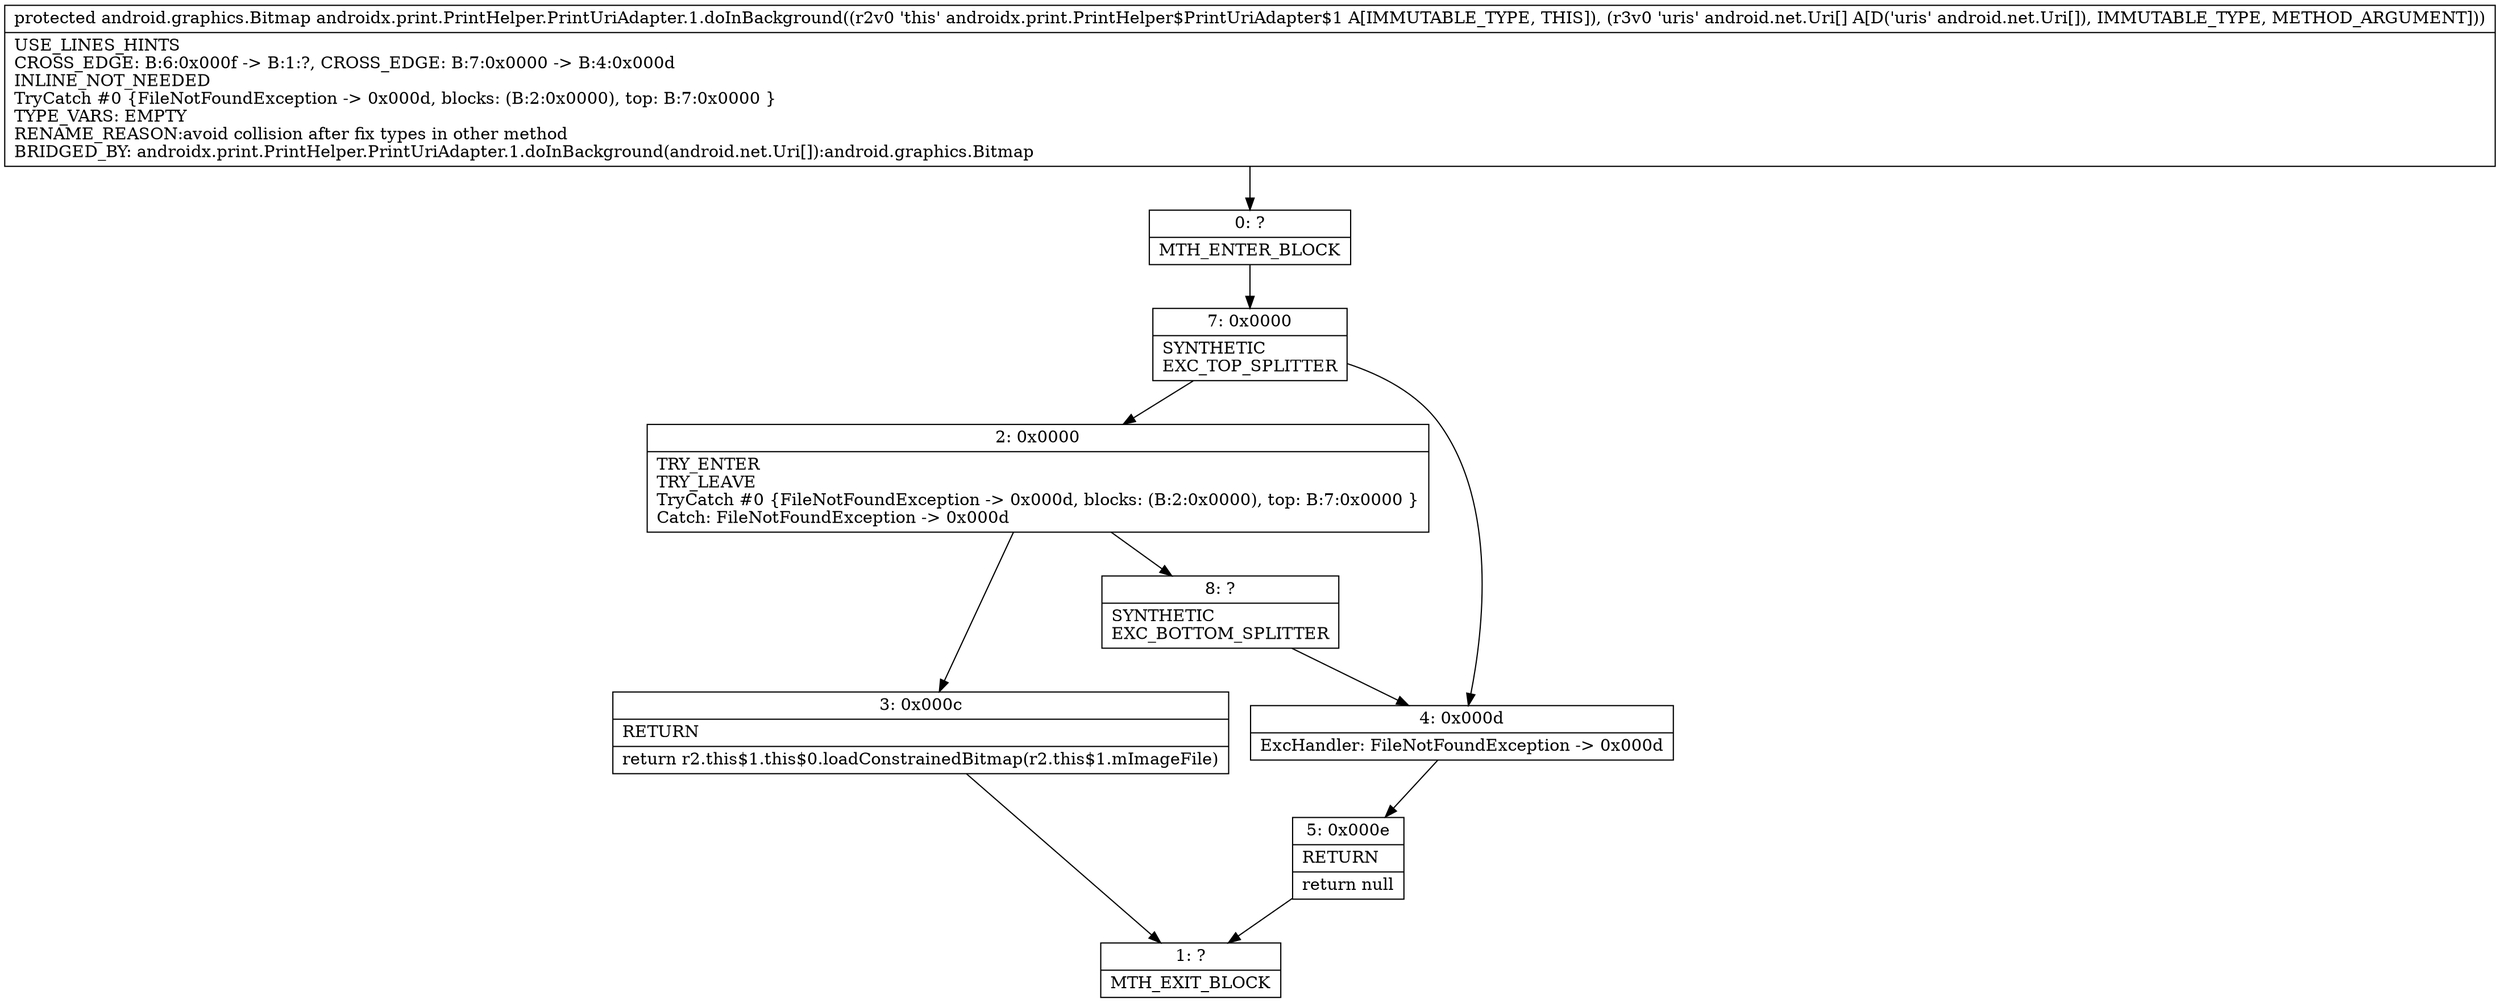 digraph "CFG forandroidx.print.PrintHelper.PrintUriAdapter.1.doInBackground([Landroid\/net\/Uri;)Landroid\/graphics\/Bitmap;" {
Node_0 [shape=record,label="{0\:\ ?|MTH_ENTER_BLOCK\l}"];
Node_7 [shape=record,label="{7\:\ 0x0000|SYNTHETIC\lEXC_TOP_SPLITTER\l}"];
Node_2 [shape=record,label="{2\:\ 0x0000|TRY_ENTER\lTRY_LEAVE\lTryCatch #0 \{FileNotFoundException \-\> 0x000d, blocks: (B:2:0x0000), top: B:7:0x0000 \}\lCatch: FileNotFoundException \-\> 0x000d\l}"];
Node_3 [shape=record,label="{3\:\ 0x000c|RETURN\l|return r2.this$1.this$0.loadConstrainedBitmap(r2.this$1.mImageFile)\l}"];
Node_1 [shape=record,label="{1\:\ ?|MTH_EXIT_BLOCK\l}"];
Node_8 [shape=record,label="{8\:\ ?|SYNTHETIC\lEXC_BOTTOM_SPLITTER\l}"];
Node_4 [shape=record,label="{4\:\ 0x000d|ExcHandler: FileNotFoundException \-\> 0x000d\l}"];
Node_5 [shape=record,label="{5\:\ 0x000e|RETURN\l|return null\l}"];
MethodNode[shape=record,label="{protected android.graphics.Bitmap androidx.print.PrintHelper.PrintUriAdapter.1.doInBackground((r2v0 'this' androidx.print.PrintHelper$PrintUriAdapter$1 A[IMMUTABLE_TYPE, THIS]), (r3v0 'uris' android.net.Uri[] A[D('uris' android.net.Uri[]), IMMUTABLE_TYPE, METHOD_ARGUMENT]))  | USE_LINES_HINTS\lCROSS_EDGE: B:6:0x000f \-\> B:1:?, CROSS_EDGE: B:7:0x0000 \-\> B:4:0x000d\lINLINE_NOT_NEEDED\lTryCatch #0 \{FileNotFoundException \-\> 0x000d, blocks: (B:2:0x0000), top: B:7:0x0000 \}\lTYPE_VARS: EMPTY\lRENAME_REASON:avoid collision after fix types in other method\lBRIDGED_BY: androidx.print.PrintHelper.PrintUriAdapter.1.doInBackground(android.net.Uri[]):android.graphics.Bitmap\l}"];
MethodNode -> Node_0;Node_0 -> Node_7;
Node_7 -> Node_2;
Node_7 -> Node_4;
Node_2 -> Node_3;
Node_2 -> Node_8;
Node_3 -> Node_1;
Node_8 -> Node_4;
Node_4 -> Node_5;
Node_5 -> Node_1;
}


